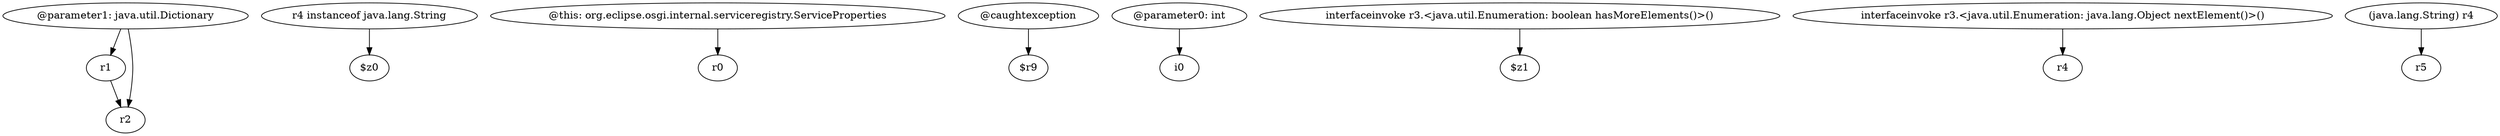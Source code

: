 digraph g {
0[label="@parameter1: java.util.Dictionary"]
1[label="r1"]
0->1[label=""]
2[label="r4 instanceof java.lang.String"]
3[label="$z0"]
2->3[label=""]
4[label="@this: org.eclipse.osgi.internal.serviceregistry.ServiceProperties"]
5[label="r0"]
4->5[label=""]
6[label="@caughtexception"]
7[label="$r9"]
6->7[label=""]
8[label="@parameter0: int"]
9[label="i0"]
8->9[label=""]
10[label="r2"]
0->10[label=""]
11[label="interfaceinvoke r3.<java.util.Enumeration: boolean hasMoreElements()>()"]
12[label="$z1"]
11->12[label=""]
13[label="interfaceinvoke r3.<java.util.Enumeration: java.lang.Object nextElement()>()"]
14[label="r4"]
13->14[label=""]
1->10[label=""]
15[label="(java.lang.String) r4"]
16[label="r5"]
15->16[label=""]
}
